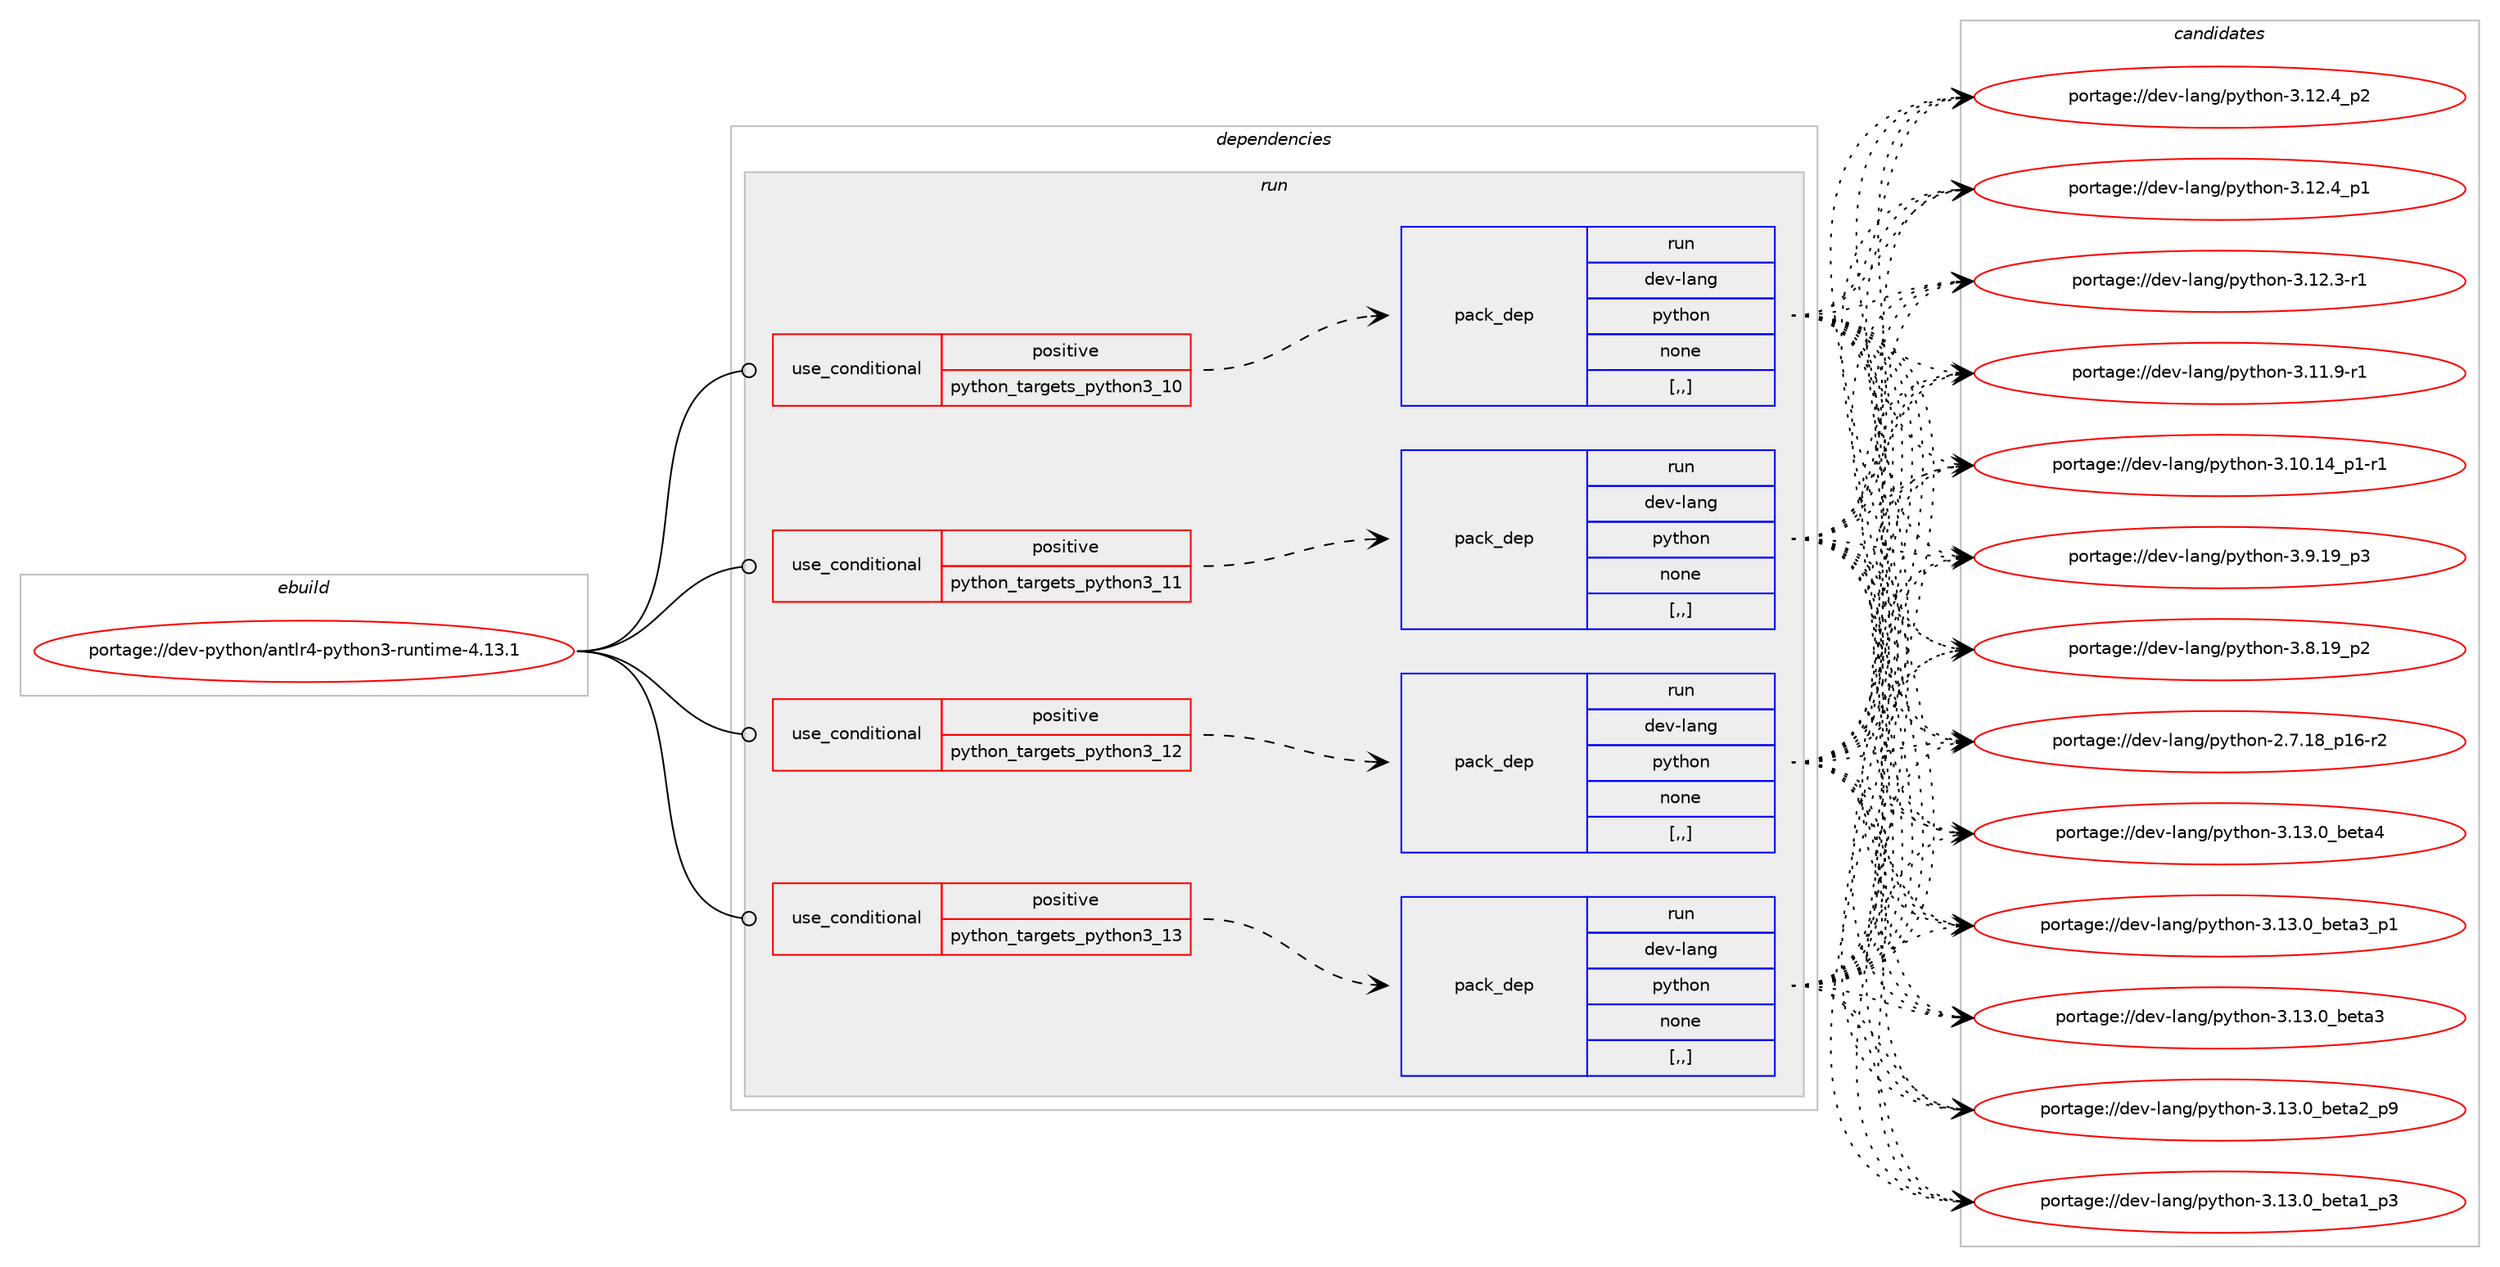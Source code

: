 digraph prolog {

# *************
# Graph options
# *************

newrank=true;
concentrate=true;
compound=true;
graph [rankdir=LR,fontname=Helvetica,fontsize=10,ranksep=1.5];#, ranksep=2.5, nodesep=0.2];
edge  [arrowhead=vee];
node  [fontname=Helvetica,fontsize=10];

# **********
# The ebuild
# **********

subgraph cluster_leftcol {
color=gray;
label=<<i>ebuild</i>>;
id [label="portage://dev-python/antlr4-python3-runtime-4.13.1", color=red, width=4, href="../dev-python/antlr4-python3-runtime-4.13.1.svg"];
}

# ****************
# The dependencies
# ****************

subgraph cluster_midcol {
color=gray;
label=<<i>dependencies</i>>;
subgraph cluster_compile {
fillcolor="#eeeeee";
style=filled;
label=<<i>compile</i>>;
}
subgraph cluster_compileandrun {
fillcolor="#eeeeee";
style=filled;
label=<<i>compile and run</i>>;
}
subgraph cluster_run {
fillcolor="#eeeeee";
style=filled;
label=<<i>run</i>>;
subgraph cond31032 {
dependency142330 [label=<<TABLE BORDER="0" CELLBORDER="1" CELLSPACING="0" CELLPADDING="4"><TR><TD ROWSPAN="3" CELLPADDING="10">use_conditional</TD></TR><TR><TD>positive</TD></TR><TR><TD>python_targets_python3_10</TD></TR></TABLE>>, shape=none, color=red];
subgraph pack110053 {
dependency142331 [label=<<TABLE BORDER="0" CELLBORDER="1" CELLSPACING="0" CELLPADDING="4" WIDTH="220"><TR><TD ROWSPAN="6" CELLPADDING="30">pack_dep</TD></TR><TR><TD WIDTH="110">run</TD></TR><TR><TD>dev-lang</TD></TR><TR><TD>python</TD></TR><TR><TD>none</TD></TR><TR><TD>[,,]</TD></TR></TABLE>>, shape=none, color=blue];
}
dependency142330:e -> dependency142331:w [weight=20,style="dashed",arrowhead="vee"];
}
id:e -> dependency142330:w [weight=20,style="solid",arrowhead="odot"];
subgraph cond31033 {
dependency142332 [label=<<TABLE BORDER="0" CELLBORDER="1" CELLSPACING="0" CELLPADDING="4"><TR><TD ROWSPAN="3" CELLPADDING="10">use_conditional</TD></TR><TR><TD>positive</TD></TR><TR><TD>python_targets_python3_11</TD></TR></TABLE>>, shape=none, color=red];
subgraph pack110054 {
dependency142333 [label=<<TABLE BORDER="0" CELLBORDER="1" CELLSPACING="0" CELLPADDING="4" WIDTH="220"><TR><TD ROWSPAN="6" CELLPADDING="30">pack_dep</TD></TR><TR><TD WIDTH="110">run</TD></TR><TR><TD>dev-lang</TD></TR><TR><TD>python</TD></TR><TR><TD>none</TD></TR><TR><TD>[,,]</TD></TR></TABLE>>, shape=none, color=blue];
}
dependency142332:e -> dependency142333:w [weight=20,style="dashed",arrowhead="vee"];
}
id:e -> dependency142332:w [weight=20,style="solid",arrowhead="odot"];
subgraph cond31034 {
dependency142334 [label=<<TABLE BORDER="0" CELLBORDER="1" CELLSPACING="0" CELLPADDING="4"><TR><TD ROWSPAN="3" CELLPADDING="10">use_conditional</TD></TR><TR><TD>positive</TD></TR><TR><TD>python_targets_python3_12</TD></TR></TABLE>>, shape=none, color=red];
subgraph pack110055 {
dependency142335 [label=<<TABLE BORDER="0" CELLBORDER="1" CELLSPACING="0" CELLPADDING="4" WIDTH="220"><TR><TD ROWSPAN="6" CELLPADDING="30">pack_dep</TD></TR><TR><TD WIDTH="110">run</TD></TR><TR><TD>dev-lang</TD></TR><TR><TD>python</TD></TR><TR><TD>none</TD></TR><TR><TD>[,,]</TD></TR></TABLE>>, shape=none, color=blue];
}
dependency142334:e -> dependency142335:w [weight=20,style="dashed",arrowhead="vee"];
}
id:e -> dependency142334:w [weight=20,style="solid",arrowhead="odot"];
subgraph cond31035 {
dependency142336 [label=<<TABLE BORDER="0" CELLBORDER="1" CELLSPACING="0" CELLPADDING="4"><TR><TD ROWSPAN="3" CELLPADDING="10">use_conditional</TD></TR><TR><TD>positive</TD></TR><TR><TD>python_targets_python3_13</TD></TR></TABLE>>, shape=none, color=red];
subgraph pack110056 {
dependency142337 [label=<<TABLE BORDER="0" CELLBORDER="1" CELLSPACING="0" CELLPADDING="4" WIDTH="220"><TR><TD ROWSPAN="6" CELLPADDING="30">pack_dep</TD></TR><TR><TD WIDTH="110">run</TD></TR><TR><TD>dev-lang</TD></TR><TR><TD>python</TD></TR><TR><TD>none</TD></TR><TR><TD>[,,]</TD></TR></TABLE>>, shape=none, color=blue];
}
dependency142336:e -> dependency142337:w [weight=20,style="dashed",arrowhead="vee"];
}
id:e -> dependency142336:w [weight=20,style="solid",arrowhead="odot"];
}
}

# **************
# The candidates
# **************

subgraph cluster_choices {
rank=same;
color=gray;
label=<<i>candidates</i>>;

subgraph choice110053 {
color=black;
nodesep=1;
choice1001011184510897110103471121211161041111104551464951464895981011169752 [label="portage://dev-lang/python-3.13.0_beta4", color=red, width=4,href="../dev-lang/python-3.13.0_beta4.svg"];
choice10010111845108971101034711212111610411111045514649514648959810111697519511249 [label="portage://dev-lang/python-3.13.0_beta3_p1", color=red, width=4,href="../dev-lang/python-3.13.0_beta3_p1.svg"];
choice1001011184510897110103471121211161041111104551464951464895981011169751 [label="portage://dev-lang/python-3.13.0_beta3", color=red, width=4,href="../dev-lang/python-3.13.0_beta3.svg"];
choice10010111845108971101034711212111610411111045514649514648959810111697509511257 [label="portage://dev-lang/python-3.13.0_beta2_p9", color=red, width=4,href="../dev-lang/python-3.13.0_beta2_p9.svg"];
choice10010111845108971101034711212111610411111045514649514648959810111697499511251 [label="portage://dev-lang/python-3.13.0_beta1_p3", color=red, width=4,href="../dev-lang/python-3.13.0_beta1_p3.svg"];
choice100101118451089711010347112121116104111110455146495046529511250 [label="portage://dev-lang/python-3.12.4_p2", color=red, width=4,href="../dev-lang/python-3.12.4_p2.svg"];
choice100101118451089711010347112121116104111110455146495046529511249 [label="portage://dev-lang/python-3.12.4_p1", color=red, width=4,href="../dev-lang/python-3.12.4_p1.svg"];
choice100101118451089711010347112121116104111110455146495046514511449 [label="portage://dev-lang/python-3.12.3-r1", color=red, width=4,href="../dev-lang/python-3.12.3-r1.svg"];
choice100101118451089711010347112121116104111110455146494946574511449 [label="portage://dev-lang/python-3.11.9-r1", color=red, width=4,href="../dev-lang/python-3.11.9-r1.svg"];
choice100101118451089711010347112121116104111110455146494846495295112494511449 [label="portage://dev-lang/python-3.10.14_p1-r1", color=red, width=4,href="../dev-lang/python-3.10.14_p1-r1.svg"];
choice100101118451089711010347112121116104111110455146574649579511251 [label="portage://dev-lang/python-3.9.19_p3", color=red, width=4,href="../dev-lang/python-3.9.19_p3.svg"];
choice100101118451089711010347112121116104111110455146564649579511250 [label="portage://dev-lang/python-3.8.19_p2", color=red, width=4,href="../dev-lang/python-3.8.19_p2.svg"];
choice100101118451089711010347112121116104111110455046554649569511249544511450 [label="portage://dev-lang/python-2.7.18_p16-r2", color=red, width=4,href="../dev-lang/python-2.7.18_p16-r2.svg"];
dependency142331:e -> choice1001011184510897110103471121211161041111104551464951464895981011169752:w [style=dotted,weight="100"];
dependency142331:e -> choice10010111845108971101034711212111610411111045514649514648959810111697519511249:w [style=dotted,weight="100"];
dependency142331:e -> choice1001011184510897110103471121211161041111104551464951464895981011169751:w [style=dotted,weight="100"];
dependency142331:e -> choice10010111845108971101034711212111610411111045514649514648959810111697509511257:w [style=dotted,weight="100"];
dependency142331:e -> choice10010111845108971101034711212111610411111045514649514648959810111697499511251:w [style=dotted,weight="100"];
dependency142331:e -> choice100101118451089711010347112121116104111110455146495046529511250:w [style=dotted,weight="100"];
dependency142331:e -> choice100101118451089711010347112121116104111110455146495046529511249:w [style=dotted,weight="100"];
dependency142331:e -> choice100101118451089711010347112121116104111110455146495046514511449:w [style=dotted,weight="100"];
dependency142331:e -> choice100101118451089711010347112121116104111110455146494946574511449:w [style=dotted,weight="100"];
dependency142331:e -> choice100101118451089711010347112121116104111110455146494846495295112494511449:w [style=dotted,weight="100"];
dependency142331:e -> choice100101118451089711010347112121116104111110455146574649579511251:w [style=dotted,weight="100"];
dependency142331:e -> choice100101118451089711010347112121116104111110455146564649579511250:w [style=dotted,weight="100"];
dependency142331:e -> choice100101118451089711010347112121116104111110455046554649569511249544511450:w [style=dotted,weight="100"];
}
subgraph choice110054 {
color=black;
nodesep=1;
choice1001011184510897110103471121211161041111104551464951464895981011169752 [label="portage://dev-lang/python-3.13.0_beta4", color=red, width=4,href="../dev-lang/python-3.13.0_beta4.svg"];
choice10010111845108971101034711212111610411111045514649514648959810111697519511249 [label="portage://dev-lang/python-3.13.0_beta3_p1", color=red, width=4,href="../dev-lang/python-3.13.0_beta3_p1.svg"];
choice1001011184510897110103471121211161041111104551464951464895981011169751 [label="portage://dev-lang/python-3.13.0_beta3", color=red, width=4,href="../dev-lang/python-3.13.0_beta3.svg"];
choice10010111845108971101034711212111610411111045514649514648959810111697509511257 [label="portage://dev-lang/python-3.13.0_beta2_p9", color=red, width=4,href="../dev-lang/python-3.13.0_beta2_p9.svg"];
choice10010111845108971101034711212111610411111045514649514648959810111697499511251 [label="portage://dev-lang/python-3.13.0_beta1_p3", color=red, width=4,href="../dev-lang/python-3.13.0_beta1_p3.svg"];
choice100101118451089711010347112121116104111110455146495046529511250 [label="portage://dev-lang/python-3.12.4_p2", color=red, width=4,href="../dev-lang/python-3.12.4_p2.svg"];
choice100101118451089711010347112121116104111110455146495046529511249 [label="portage://dev-lang/python-3.12.4_p1", color=red, width=4,href="../dev-lang/python-3.12.4_p1.svg"];
choice100101118451089711010347112121116104111110455146495046514511449 [label="portage://dev-lang/python-3.12.3-r1", color=red, width=4,href="../dev-lang/python-3.12.3-r1.svg"];
choice100101118451089711010347112121116104111110455146494946574511449 [label="portage://dev-lang/python-3.11.9-r1", color=red, width=4,href="../dev-lang/python-3.11.9-r1.svg"];
choice100101118451089711010347112121116104111110455146494846495295112494511449 [label="portage://dev-lang/python-3.10.14_p1-r1", color=red, width=4,href="../dev-lang/python-3.10.14_p1-r1.svg"];
choice100101118451089711010347112121116104111110455146574649579511251 [label="portage://dev-lang/python-3.9.19_p3", color=red, width=4,href="../dev-lang/python-3.9.19_p3.svg"];
choice100101118451089711010347112121116104111110455146564649579511250 [label="portage://dev-lang/python-3.8.19_p2", color=red, width=4,href="../dev-lang/python-3.8.19_p2.svg"];
choice100101118451089711010347112121116104111110455046554649569511249544511450 [label="portage://dev-lang/python-2.7.18_p16-r2", color=red, width=4,href="../dev-lang/python-2.7.18_p16-r2.svg"];
dependency142333:e -> choice1001011184510897110103471121211161041111104551464951464895981011169752:w [style=dotted,weight="100"];
dependency142333:e -> choice10010111845108971101034711212111610411111045514649514648959810111697519511249:w [style=dotted,weight="100"];
dependency142333:e -> choice1001011184510897110103471121211161041111104551464951464895981011169751:w [style=dotted,weight="100"];
dependency142333:e -> choice10010111845108971101034711212111610411111045514649514648959810111697509511257:w [style=dotted,weight="100"];
dependency142333:e -> choice10010111845108971101034711212111610411111045514649514648959810111697499511251:w [style=dotted,weight="100"];
dependency142333:e -> choice100101118451089711010347112121116104111110455146495046529511250:w [style=dotted,weight="100"];
dependency142333:e -> choice100101118451089711010347112121116104111110455146495046529511249:w [style=dotted,weight="100"];
dependency142333:e -> choice100101118451089711010347112121116104111110455146495046514511449:w [style=dotted,weight="100"];
dependency142333:e -> choice100101118451089711010347112121116104111110455146494946574511449:w [style=dotted,weight="100"];
dependency142333:e -> choice100101118451089711010347112121116104111110455146494846495295112494511449:w [style=dotted,weight="100"];
dependency142333:e -> choice100101118451089711010347112121116104111110455146574649579511251:w [style=dotted,weight="100"];
dependency142333:e -> choice100101118451089711010347112121116104111110455146564649579511250:w [style=dotted,weight="100"];
dependency142333:e -> choice100101118451089711010347112121116104111110455046554649569511249544511450:w [style=dotted,weight="100"];
}
subgraph choice110055 {
color=black;
nodesep=1;
choice1001011184510897110103471121211161041111104551464951464895981011169752 [label="portage://dev-lang/python-3.13.0_beta4", color=red, width=4,href="../dev-lang/python-3.13.0_beta4.svg"];
choice10010111845108971101034711212111610411111045514649514648959810111697519511249 [label="portage://dev-lang/python-3.13.0_beta3_p1", color=red, width=4,href="../dev-lang/python-3.13.0_beta3_p1.svg"];
choice1001011184510897110103471121211161041111104551464951464895981011169751 [label="portage://dev-lang/python-3.13.0_beta3", color=red, width=4,href="../dev-lang/python-3.13.0_beta3.svg"];
choice10010111845108971101034711212111610411111045514649514648959810111697509511257 [label="portage://dev-lang/python-3.13.0_beta2_p9", color=red, width=4,href="../dev-lang/python-3.13.0_beta2_p9.svg"];
choice10010111845108971101034711212111610411111045514649514648959810111697499511251 [label="portage://dev-lang/python-3.13.0_beta1_p3", color=red, width=4,href="../dev-lang/python-3.13.0_beta1_p3.svg"];
choice100101118451089711010347112121116104111110455146495046529511250 [label="portage://dev-lang/python-3.12.4_p2", color=red, width=4,href="../dev-lang/python-3.12.4_p2.svg"];
choice100101118451089711010347112121116104111110455146495046529511249 [label="portage://dev-lang/python-3.12.4_p1", color=red, width=4,href="../dev-lang/python-3.12.4_p1.svg"];
choice100101118451089711010347112121116104111110455146495046514511449 [label="portage://dev-lang/python-3.12.3-r1", color=red, width=4,href="../dev-lang/python-3.12.3-r1.svg"];
choice100101118451089711010347112121116104111110455146494946574511449 [label="portage://dev-lang/python-3.11.9-r1", color=red, width=4,href="../dev-lang/python-3.11.9-r1.svg"];
choice100101118451089711010347112121116104111110455146494846495295112494511449 [label="portage://dev-lang/python-3.10.14_p1-r1", color=red, width=4,href="../dev-lang/python-3.10.14_p1-r1.svg"];
choice100101118451089711010347112121116104111110455146574649579511251 [label="portage://dev-lang/python-3.9.19_p3", color=red, width=4,href="../dev-lang/python-3.9.19_p3.svg"];
choice100101118451089711010347112121116104111110455146564649579511250 [label="portage://dev-lang/python-3.8.19_p2", color=red, width=4,href="../dev-lang/python-3.8.19_p2.svg"];
choice100101118451089711010347112121116104111110455046554649569511249544511450 [label="portage://dev-lang/python-2.7.18_p16-r2", color=red, width=4,href="../dev-lang/python-2.7.18_p16-r2.svg"];
dependency142335:e -> choice1001011184510897110103471121211161041111104551464951464895981011169752:w [style=dotted,weight="100"];
dependency142335:e -> choice10010111845108971101034711212111610411111045514649514648959810111697519511249:w [style=dotted,weight="100"];
dependency142335:e -> choice1001011184510897110103471121211161041111104551464951464895981011169751:w [style=dotted,weight="100"];
dependency142335:e -> choice10010111845108971101034711212111610411111045514649514648959810111697509511257:w [style=dotted,weight="100"];
dependency142335:e -> choice10010111845108971101034711212111610411111045514649514648959810111697499511251:w [style=dotted,weight="100"];
dependency142335:e -> choice100101118451089711010347112121116104111110455146495046529511250:w [style=dotted,weight="100"];
dependency142335:e -> choice100101118451089711010347112121116104111110455146495046529511249:w [style=dotted,weight="100"];
dependency142335:e -> choice100101118451089711010347112121116104111110455146495046514511449:w [style=dotted,weight="100"];
dependency142335:e -> choice100101118451089711010347112121116104111110455146494946574511449:w [style=dotted,weight="100"];
dependency142335:e -> choice100101118451089711010347112121116104111110455146494846495295112494511449:w [style=dotted,weight="100"];
dependency142335:e -> choice100101118451089711010347112121116104111110455146574649579511251:w [style=dotted,weight="100"];
dependency142335:e -> choice100101118451089711010347112121116104111110455146564649579511250:w [style=dotted,weight="100"];
dependency142335:e -> choice100101118451089711010347112121116104111110455046554649569511249544511450:w [style=dotted,weight="100"];
}
subgraph choice110056 {
color=black;
nodesep=1;
choice1001011184510897110103471121211161041111104551464951464895981011169752 [label="portage://dev-lang/python-3.13.0_beta4", color=red, width=4,href="../dev-lang/python-3.13.0_beta4.svg"];
choice10010111845108971101034711212111610411111045514649514648959810111697519511249 [label="portage://dev-lang/python-3.13.0_beta3_p1", color=red, width=4,href="../dev-lang/python-3.13.0_beta3_p1.svg"];
choice1001011184510897110103471121211161041111104551464951464895981011169751 [label="portage://dev-lang/python-3.13.0_beta3", color=red, width=4,href="../dev-lang/python-3.13.0_beta3.svg"];
choice10010111845108971101034711212111610411111045514649514648959810111697509511257 [label="portage://dev-lang/python-3.13.0_beta2_p9", color=red, width=4,href="../dev-lang/python-3.13.0_beta2_p9.svg"];
choice10010111845108971101034711212111610411111045514649514648959810111697499511251 [label="portage://dev-lang/python-3.13.0_beta1_p3", color=red, width=4,href="../dev-lang/python-3.13.0_beta1_p3.svg"];
choice100101118451089711010347112121116104111110455146495046529511250 [label="portage://dev-lang/python-3.12.4_p2", color=red, width=4,href="../dev-lang/python-3.12.4_p2.svg"];
choice100101118451089711010347112121116104111110455146495046529511249 [label="portage://dev-lang/python-3.12.4_p1", color=red, width=4,href="../dev-lang/python-3.12.4_p1.svg"];
choice100101118451089711010347112121116104111110455146495046514511449 [label="portage://dev-lang/python-3.12.3-r1", color=red, width=4,href="../dev-lang/python-3.12.3-r1.svg"];
choice100101118451089711010347112121116104111110455146494946574511449 [label="portage://dev-lang/python-3.11.9-r1", color=red, width=4,href="../dev-lang/python-3.11.9-r1.svg"];
choice100101118451089711010347112121116104111110455146494846495295112494511449 [label="portage://dev-lang/python-3.10.14_p1-r1", color=red, width=4,href="../dev-lang/python-3.10.14_p1-r1.svg"];
choice100101118451089711010347112121116104111110455146574649579511251 [label="portage://dev-lang/python-3.9.19_p3", color=red, width=4,href="../dev-lang/python-3.9.19_p3.svg"];
choice100101118451089711010347112121116104111110455146564649579511250 [label="portage://dev-lang/python-3.8.19_p2", color=red, width=4,href="../dev-lang/python-3.8.19_p2.svg"];
choice100101118451089711010347112121116104111110455046554649569511249544511450 [label="portage://dev-lang/python-2.7.18_p16-r2", color=red, width=4,href="../dev-lang/python-2.7.18_p16-r2.svg"];
dependency142337:e -> choice1001011184510897110103471121211161041111104551464951464895981011169752:w [style=dotted,weight="100"];
dependency142337:e -> choice10010111845108971101034711212111610411111045514649514648959810111697519511249:w [style=dotted,weight="100"];
dependency142337:e -> choice1001011184510897110103471121211161041111104551464951464895981011169751:w [style=dotted,weight="100"];
dependency142337:e -> choice10010111845108971101034711212111610411111045514649514648959810111697509511257:w [style=dotted,weight="100"];
dependency142337:e -> choice10010111845108971101034711212111610411111045514649514648959810111697499511251:w [style=dotted,weight="100"];
dependency142337:e -> choice100101118451089711010347112121116104111110455146495046529511250:w [style=dotted,weight="100"];
dependency142337:e -> choice100101118451089711010347112121116104111110455146495046529511249:w [style=dotted,weight="100"];
dependency142337:e -> choice100101118451089711010347112121116104111110455146495046514511449:w [style=dotted,weight="100"];
dependency142337:e -> choice100101118451089711010347112121116104111110455146494946574511449:w [style=dotted,weight="100"];
dependency142337:e -> choice100101118451089711010347112121116104111110455146494846495295112494511449:w [style=dotted,weight="100"];
dependency142337:e -> choice100101118451089711010347112121116104111110455146574649579511251:w [style=dotted,weight="100"];
dependency142337:e -> choice100101118451089711010347112121116104111110455146564649579511250:w [style=dotted,weight="100"];
dependency142337:e -> choice100101118451089711010347112121116104111110455046554649569511249544511450:w [style=dotted,weight="100"];
}
}

}
